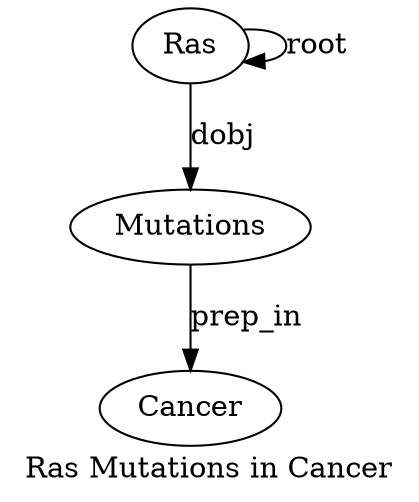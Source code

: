 digraph "Ras Mutations in Cancer" {
label="Ras Mutations in Cancer";
Ras1 [style=filled, fillcolor=white, label=Ras];
Ras1 -> Ras1  [label=root];
Mutations2 [style=filled, fillcolor=white, label=Mutations];
Ras1 -> Mutations2  [label=dobj];
Cancer4 [style=filled, fillcolor=white, label=Cancer];
Mutations2 -> Cancer4  [label=prep_in];
}

